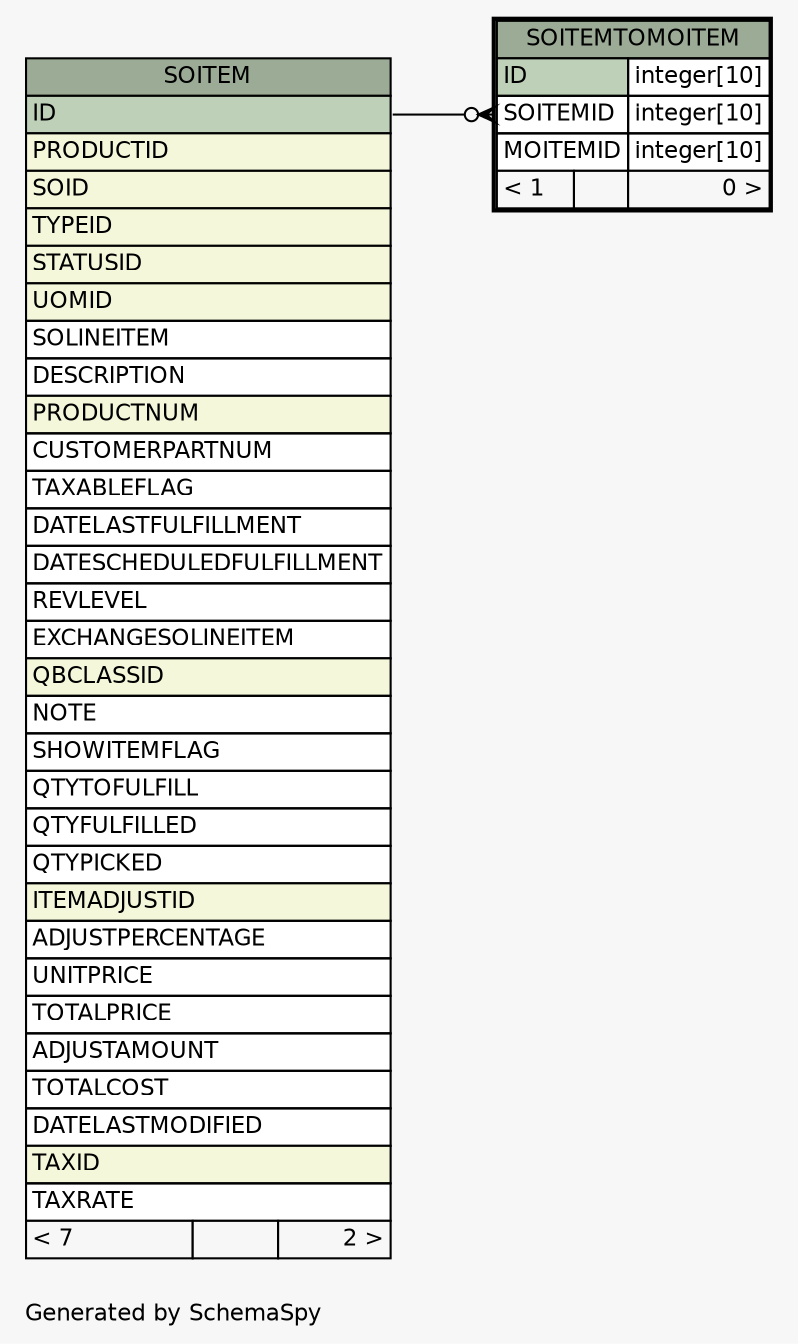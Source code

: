 // dot 2.26.3 on Linux 3.5.0-34-generic
// SchemaSpy rev 590
digraph "oneDegreeRelationshipsDiagram" {
  graph [
    rankdir="RL"
    bgcolor="#f7f7f7"
    label="\nGenerated by SchemaSpy"
    labeljust="l"
    nodesep="0.18"
    ranksep="0.46"
    fontname="Helvetica"
    fontsize="11"
  ];
  node [
    fontname="Helvetica"
    fontsize="11"
    shape="plaintext"
  ];
  edge [
    arrowsize="0.8"
  ];
  "SOITEMTOMOITEM":"SOITEMID":w -> "SOITEM":"ID":e [arrowhead=none dir=back arrowtail=crowodot];
  "SOITEM" [
    label=<
    <TABLE BORDER="0" CELLBORDER="1" CELLSPACING="0" BGCOLOR="#ffffff">
      <TR><TD COLSPAN="3" BGCOLOR="#9bab96" ALIGN="CENTER">SOITEM</TD></TR>
      <TR><TD PORT="ID" COLSPAN="3" BGCOLOR="#bed1b8" ALIGN="LEFT">ID</TD></TR>
      <TR><TD PORT="PRODUCTID" COLSPAN="3" BGCOLOR="#f4f7da" ALIGN="LEFT">PRODUCTID</TD></TR>
      <TR><TD PORT="SOID" COLSPAN="3" BGCOLOR="#f4f7da" ALIGN="LEFT">SOID</TD></TR>
      <TR><TD PORT="TYPEID" COLSPAN="3" BGCOLOR="#f4f7da" ALIGN="LEFT">TYPEID</TD></TR>
      <TR><TD PORT="STATUSID" COLSPAN="3" BGCOLOR="#f4f7da" ALIGN="LEFT">STATUSID</TD></TR>
      <TR><TD PORT="UOMID" COLSPAN="3" BGCOLOR="#f4f7da" ALIGN="LEFT">UOMID</TD></TR>
      <TR><TD PORT="SOLINEITEM" COLSPAN="3" ALIGN="LEFT">SOLINEITEM</TD></TR>
      <TR><TD PORT="DESCRIPTION" COLSPAN="3" ALIGN="LEFT">DESCRIPTION</TD></TR>
      <TR><TD PORT="PRODUCTNUM" COLSPAN="3" BGCOLOR="#f4f7da" ALIGN="LEFT">PRODUCTNUM</TD></TR>
      <TR><TD PORT="CUSTOMERPARTNUM" COLSPAN="3" ALIGN="LEFT">CUSTOMERPARTNUM</TD></TR>
      <TR><TD PORT="TAXABLEFLAG" COLSPAN="3" ALIGN="LEFT">TAXABLEFLAG</TD></TR>
      <TR><TD PORT="DATELASTFULFILLMENT" COLSPAN="3" ALIGN="LEFT">DATELASTFULFILLMENT</TD></TR>
      <TR><TD PORT="DATESCHEDULEDFULFILLMENT" COLSPAN="3" ALIGN="LEFT">DATESCHEDULEDFULFILLMENT</TD></TR>
      <TR><TD PORT="REVLEVEL" COLSPAN="3" ALIGN="LEFT">REVLEVEL</TD></TR>
      <TR><TD PORT="EXCHANGESOLINEITEM" COLSPAN="3" ALIGN="LEFT">EXCHANGESOLINEITEM</TD></TR>
      <TR><TD PORT="QBCLASSID" COLSPAN="3" BGCOLOR="#f4f7da" ALIGN="LEFT">QBCLASSID</TD></TR>
      <TR><TD PORT="NOTE" COLSPAN="3" ALIGN="LEFT">NOTE</TD></TR>
      <TR><TD PORT="SHOWITEMFLAG" COLSPAN="3" ALIGN="LEFT">SHOWITEMFLAG</TD></TR>
      <TR><TD PORT="QTYTOFULFILL" COLSPAN="3" ALIGN="LEFT">QTYTOFULFILL</TD></TR>
      <TR><TD PORT="QTYFULFILLED" COLSPAN="3" ALIGN="LEFT">QTYFULFILLED</TD></TR>
      <TR><TD PORT="QTYPICKED" COLSPAN="3" ALIGN="LEFT">QTYPICKED</TD></TR>
      <TR><TD PORT="ITEMADJUSTID" COLSPAN="3" BGCOLOR="#f4f7da" ALIGN="LEFT">ITEMADJUSTID</TD></TR>
      <TR><TD PORT="ADJUSTPERCENTAGE" COLSPAN="3" ALIGN="LEFT">ADJUSTPERCENTAGE</TD></TR>
      <TR><TD PORT="UNITPRICE" COLSPAN="3" ALIGN="LEFT">UNITPRICE</TD></TR>
      <TR><TD PORT="TOTALPRICE" COLSPAN="3" ALIGN="LEFT">TOTALPRICE</TD></TR>
      <TR><TD PORT="ADJUSTAMOUNT" COLSPAN="3" ALIGN="LEFT">ADJUSTAMOUNT</TD></TR>
      <TR><TD PORT="TOTALCOST" COLSPAN="3" ALIGN="LEFT">TOTALCOST</TD></TR>
      <TR><TD PORT="DATELASTMODIFIED" COLSPAN="3" ALIGN="LEFT">DATELASTMODIFIED</TD></TR>
      <TR><TD PORT="TAXID" COLSPAN="3" BGCOLOR="#f4f7da" ALIGN="LEFT">TAXID</TD></TR>
      <TR><TD PORT="TAXRATE" COLSPAN="3" ALIGN="LEFT">TAXRATE</TD></TR>
      <TR><TD ALIGN="LEFT" BGCOLOR="#f7f7f7">&lt; 7</TD><TD ALIGN="RIGHT" BGCOLOR="#f7f7f7">  </TD><TD ALIGN="RIGHT" BGCOLOR="#f7f7f7">2 &gt;</TD></TR>
    </TABLE>>
    URL="SOITEM.html"
    tooltip="SOITEM"
  ];
  "SOITEMTOMOITEM" [
    label=<
    <TABLE BORDER="2" CELLBORDER="1" CELLSPACING="0" BGCOLOR="#ffffff">
      <TR><TD COLSPAN="3" BGCOLOR="#9bab96" ALIGN="CENTER">SOITEMTOMOITEM</TD></TR>
      <TR><TD PORT="ID" COLSPAN="2" BGCOLOR="#bed1b8" ALIGN="LEFT">ID</TD><TD PORT="ID.type" ALIGN="LEFT">integer[10]</TD></TR>
      <TR><TD PORT="SOITEMID" COLSPAN="2" ALIGN="LEFT">SOITEMID</TD><TD PORT="SOITEMID.type" ALIGN="LEFT">integer[10]</TD></TR>
      <TR><TD PORT="MOITEMID" COLSPAN="2" ALIGN="LEFT">MOITEMID</TD><TD PORT="MOITEMID.type" ALIGN="LEFT">integer[10]</TD></TR>
      <TR><TD ALIGN="LEFT" BGCOLOR="#f7f7f7">&lt; 1</TD><TD ALIGN="RIGHT" BGCOLOR="#f7f7f7">  </TD><TD ALIGN="RIGHT" BGCOLOR="#f7f7f7">0 &gt;</TD></TR>
    </TABLE>>
    URL="SOITEMTOMOITEM.html"
    tooltip="SOITEMTOMOITEM"
  ];
}
